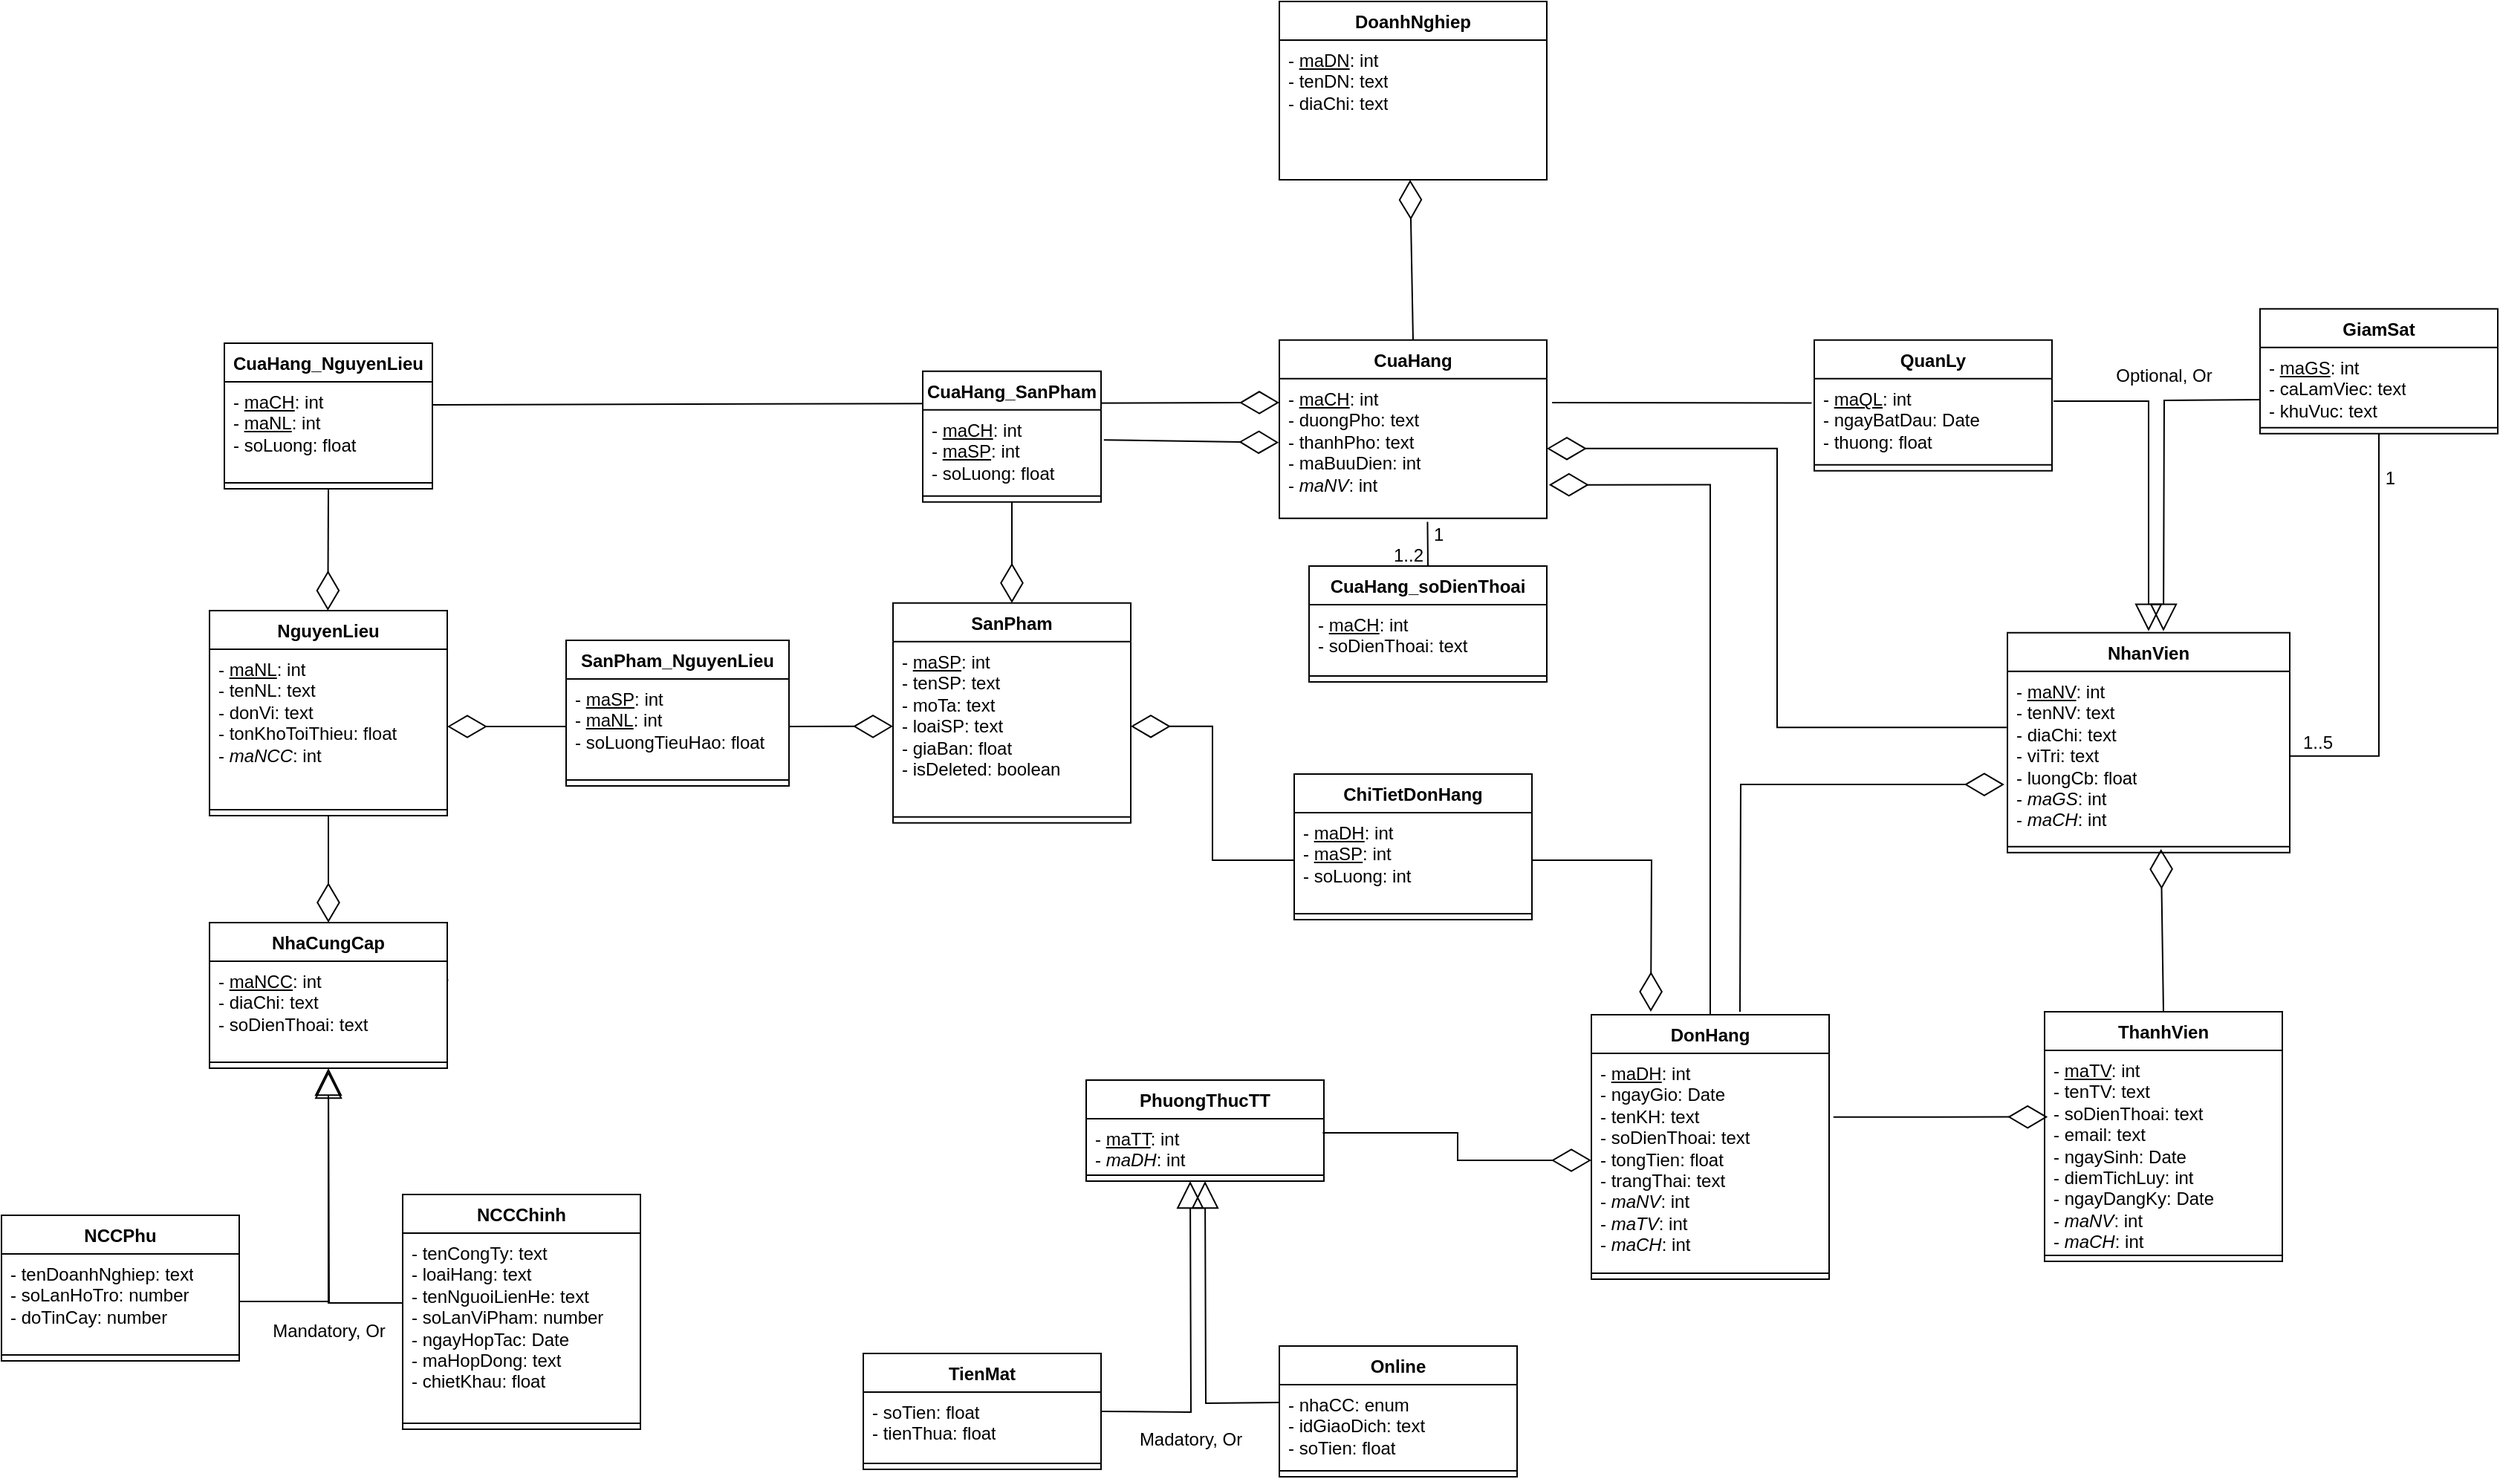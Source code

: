 <mxfile version="26.0.6">
  <diagram name="Page-1" id="6xRrUCBPtQCPAdvizPN7">
    <mxGraphModel dx="1784" dy="2481" grid="1" gridSize="10" guides="1" tooltips="1" connect="1" arrows="1" fold="1" page="1" pageScale="1" pageWidth="2336" pageHeight="1654" background="none" math="0" shadow="0">
      <root>
        <mxCell id="0" />
        <mxCell id="1" parent="0" />
        <mxCell id="emTc7THupfJZA45jP89o-106" value="CuaHang" style="swimlane;fontStyle=1;align=center;verticalAlign=top;childLayout=stackLayout;horizontal=1;startSize=26;horizontalStack=0;resizeParent=1;resizeParentMax=0;resizeLast=0;collapsible=1;marginBottom=0;whiteSpace=wrap;html=1;" parent="1" vertex="1">
          <mxGeometry x="1040" y="-1402.12" width="180" height="120" as="geometry" />
        </mxCell>
        <mxCell id="emTc7THupfJZA45jP89o-107" value="- &lt;u&gt;maCH&lt;/u&gt;: int&amp;nbsp;&lt;div&gt;- duongPho: text&lt;/div&gt;&lt;div&gt;- thanhPho: text&lt;/div&gt;&lt;div&gt;- maBuuDien: int&lt;/div&gt;&lt;div&gt;- &lt;i&gt;maNV&lt;/i&gt;: int&lt;/div&gt;" style="text;strokeColor=none;fillColor=none;align=left;verticalAlign=top;spacingLeft=4;spacingRight=4;overflow=hidden;rotatable=0;points=[[0,0.5],[1,0.5]];portConstraint=eastwest;whiteSpace=wrap;html=1;" parent="emTc7THupfJZA45jP89o-106" vertex="1">
          <mxGeometry y="26" width="180" height="94" as="geometry" />
        </mxCell>
        <mxCell id="emTc7THupfJZA45jP89o-109" value="NhanVien" style="swimlane;fontStyle=1;align=center;verticalAlign=top;childLayout=stackLayout;horizontal=1;startSize=26;horizontalStack=0;resizeParent=1;resizeParentMax=0;resizeLast=0;collapsible=1;marginBottom=0;whiteSpace=wrap;html=1;" parent="1" vertex="1">
          <mxGeometry x="1530" y="-1205.12" width="190" height="148" as="geometry" />
        </mxCell>
        <mxCell id="emTc7THupfJZA45jP89o-110" value="- &lt;u&gt;maNV&lt;/u&gt;: int&lt;div&gt;- tenNV: text&lt;/div&gt;&lt;div&gt;- diaChi: text&lt;/div&gt;&lt;div&gt;- viTri: text&lt;/div&gt;&lt;div&gt;- luongCb: float&lt;/div&gt;&lt;div&gt;- &lt;i&gt;maGS&lt;/i&gt;: int&lt;/div&gt;&lt;div&gt;- &lt;i&gt;maCH&lt;/i&gt;: int&lt;/div&gt;" style="text;strokeColor=none;fillColor=none;align=left;verticalAlign=top;spacingLeft=4;spacingRight=4;overflow=hidden;rotatable=0;points=[[0,0.5],[1,0.5]];portConstraint=eastwest;whiteSpace=wrap;html=1;" parent="emTc7THupfJZA45jP89o-109" vertex="1">
          <mxGeometry y="26" width="190" height="114" as="geometry" />
        </mxCell>
        <mxCell id="emTc7THupfJZA45jP89o-111" value="" style="line;strokeWidth=1;fillColor=none;align=left;verticalAlign=middle;spacingTop=-1;spacingLeft=3;spacingRight=3;rotatable=0;labelPosition=right;points=[];portConstraint=eastwest;strokeColor=inherit;" parent="emTc7THupfJZA45jP89o-109" vertex="1">
          <mxGeometry y="140" width="190" height="8" as="geometry" />
        </mxCell>
        <mxCell id="emTc7THupfJZA45jP89o-112" value="GiamSat" style="swimlane;fontStyle=1;align=center;verticalAlign=top;childLayout=stackLayout;horizontal=1;startSize=26;horizontalStack=0;resizeParent=1;resizeParentMax=0;resizeLast=0;collapsible=1;marginBottom=0;whiteSpace=wrap;html=1;" parent="1" vertex="1">
          <mxGeometry x="1700" y="-1423.12" width="160" height="84" as="geometry" />
        </mxCell>
        <mxCell id="emTc7THupfJZA45jP89o-113" value="&lt;div&gt;- &lt;u&gt;maGS&lt;/u&gt;: int&lt;/div&gt;- caLamViec: text&lt;div&gt;- khuVuc: text&lt;/div&gt;&lt;div&gt;&lt;br&gt;&lt;/div&gt;" style="text;strokeColor=none;fillColor=none;align=left;verticalAlign=top;spacingLeft=4;spacingRight=4;overflow=hidden;rotatable=0;points=[[0,0.5],[1,0.5]];portConstraint=eastwest;whiteSpace=wrap;html=1;" parent="emTc7THupfJZA45jP89o-112" vertex="1">
          <mxGeometry y="26" width="160" height="50" as="geometry" />
        </mxCell>
        <mxCell id="emTc7THupfJZA45jP89o-114" value="" style="line;strokeWidth=1;fillColor=none;align=left;verticalAlign=middle;spacingTop=-1;spacingLeft=3;spacingRight=3;rotatable=0;labelPosition=right;points=[];portConstraint=eastwest;strokeColor=inherit;" parent="emTc7THupfJZA45jP89o-112" vertex="1">
          <mxGeometry y="76" width="160" height="8" as="geometry" />
        </mxCell>
        <mxCell id="emTc7THupfJZA45jP89o-115" value="QuanLy" style="swimlane;fontStyle=1;align=center;verticalAlign=top;childLayout=stackLayout;horizontal=1;startSize=26;horizontalStack=0;resizeParent=1;resizeParentMax=0;resizeLast=0;collapsible=1;marginBottom=0;whiteSpace=wrap;html=1;" parent="1" vertex="1">
          <mxGeometry x="1400" y="-1402.12" width="160" height="88" as="geometry" />
        </mxCell>
        <mxCell id="emTc7THupfJZA45jP89o-116" value="&lt;div&gt;- &lt;u&gt;maQL&lt;/u&gt;: int&lt;/div&gt;- ngayBatDau: Date&lt;div&gt;- thuong: float&lt;/div&gt;" style="text;strokeColor=none;fillColor=none;align=left;verticalAlign=top;spacingLeft=4;spacingRight=4;overflow=hidden;rotatable=0;points=[[0,0.5],[1,0.5]];portConstraint=eastwest;whiteSpace=wrap;html=1;" parent="emTc7THupfJZA45jP89o-115" vertex="1">
          <mxGeometry y="26" width="160" height="54" as="geometry" />
        </mxCell>
        <mxCell id="emTc7THupfJZA45jP89o-117" value="" style="line;strokeWidth=1;fillColor=none;align=left;verticalAlign=middle;spacingTop=-1;spacingLeft=3;spacingRight=3;rotatable=0;labelPosition=right;points=[];portConstraint=eastwest;strokeColor=inherit;" parent="emTc7THupfJZA45jP89o-115" vertex="1">
          <mxGeometry y="80" width="160" height="8" as="geometry" />
        </mxCell>
        <mxCell id="emTc7THupfJZA45jP89o-118" value="NguyenLieu" style="swimlane;fontStyle=1;align=center;verticalAlign=top;childLayout=stackLayout;horizontal=1;startSize=26;horizontalStack=0;resizeParent=1;resizeParentMax=0;resizeLast=0;collapsible=1;marginBottom=0;whiteSpace=wrap;html=1;" parent="1" vertex="1">
          <mxGeometry x="320" y="-1220" width="160" height="138" as="geometry" />
        </mxCell>
        <mxCell id="emTc7THupfJZA45jP89o-119" value="- &lt;u&gt;maNL&lt;/u&gt;: int&lt;div&gt;- tenNL: text&lt;/div&gt;&lt;div&gt;- donVi: text&lt;/div&gt;&lt;div&gt;- tonKhoToiThieu: float&lt;/div&gt;&lt;div&gt;- &lt;i&gt;maNCC&lt;/i&gt;: int&lt;/div&gt;" style="text;strokeColor=none;fillColor=none;align=left;verticalAlign=top;spacingLeft=4;spacingRight=4;overflow=hidden;rotatable=0;points=[[0,0.5],[1,0.5]];portConstraint=eastwest;whiteSpace=wrap;html=1;" parent="emTc7THupfJZA45jP89o-118" vertex="1">
          <mxGeometry y="26" width="160" height="104" as="geometry" />
        </mxCell>
        <mxCell id="emTc7THupfJZA45jP89o-120" value="" style="line;strokeWidth=1;fillColor=none;align=left;verticalAlign=middle;spacingTop=-1;spacingLeft=3;spacingRight=3;rotatable=0;labelPosition=right;points=[];portConstraint=eastwest;strokeColor=inherit;" parent="emTc7THupfJZA45jP89o-118" vertex="1">
          <mxGeometry y="130" width="160" height="8" as="geometry" />
        </mxCell>
        <mxCell id="emTc7THupfJZA45jP89o-121" value="SanPham" style="swimlane;fontStyle=1;align=center;verticalAlign=top;childLayout=stackLayout;horizontal=1;startSize=26;horizontalStack=0;resizeParent=1;resizeParentMax=0;resizeLast=0;collapsible=1;marginBottom=0;whiteSpace=wrap;html=1;" parent="1" vertex="1">
          <mxGeometry x="780" y="-1225.12" width="160" height="148" as="geometry" />
        </mxCell>
        <mxCell id="emTc7THupfJZA45jP89o-122" value="- &lt;u&gt;maSP&lt;/u&gt;: int&lt;div&gt;- tenSP: text&lt;/div&gt;&lt;div&gt;- moTa: text&lt;/div&gt;&lt;div&gt;- loaiSP: text&lt;/div&gt;&lt;div&gt;- giaBan: float&lt;/div&gt;&lt;div&gt;- isDeleted: boolean&lt;/div&gt;" style="text;strokeColor=none;fillColor=none;align=left;verticalAlign=top;spacingLeft=4;spacingRight=4;overflow=hidden;rotatable=0;points=[[0,0.5],[1,0.5]];portConstraint=eastwest;whiteSpace=wrap;html=1;" parent="emTc7THupfJZA45jP89o-121" vertex="1">
          <mxGeometry y="26" width="160" height="114" as="geometry" />
        </mxCell>
        <mxCell id="emTc7THupfJZA45jP89o-123" value="" style="line;strokeWidth=1;fillColor=none;align=left;verticalAlign=middle;spacingTop=-1;spacingLeft=3;spacingRight=3;rotatable=0;labelPosition=right;points=[];portConstraint=eastwest;strokeColor=inherit;" parent="emTc7THupfJZA45jP89o-121" vertex="1">
          <mxGeometry y="140" width="160" height="8" as="geometry" />
        </mxCell>
        <mxCell id="emTc7THupfJZA45jP89o-124" value="NCCChinh" style="swimlane;fontStyle=1;align=center;verticalAlign=top;childLayout=stackLayout;horizontal=1;startSize=26;horizontalStack=0;resizeParent=1;resizeParentMax=0;resizeLast=0;collapsible=1;marginBottom=0;whiteSpace=wrap;html=1;" parent="1" vertex="1">
          <mxGeometry x="450" y="-827" width="160" height="158" as="geometry" />
        </mxCell>
        <mxCell id="emTc7THupfJZA45jP89o-125" value="- tenCongTy: text&lt;div&gt;- loaiHang: text&lt;div&gt;- tenNguoiLienHe: text&lt;/div&gt;&lt;/div&gt;&lt;div&gt;- soLanViPham: number&lt;/div&gt;&lt;div&gt;- ngayHopTac: Date&lt;/div&gt;&lt;div&gt;- maHopDong: text&lt;/div&gt;&lt;div&gt;- chietKhau: float&lt;/div&gt;" style="text;strokeColor=none;fillColor=none;align=left;verticalAlign=top;spacingLeft=4;spacingRight=4;overflow=hidden;rotatable=0;points=[[0,0.5],[1,0.5]];portConstraint=eastwest;whiteSpace=wrap;html=1;" parent="emTc7THupfJZA45jP89o-124" vertex="1">
          <mxGeometry y="26" width="160" height="124" as="geometry" />
        </mxCell>
        <mxCell id="emTc7THupfJZA45jP89o-126" value="" style="line;strokeWidth=1;fillColor=none;align=left;verticalAlign=middle;spacingTop=-1;spacingLeft=3;spacingRight=3;rotatable=0;labelPosition=right;points=[];portConstraint=eastwest;strokeColor=inherit;" parent="emTc7THupfJZA45jP89o-124" vertex="1">
          <mxGeometry y="150" width="160" height="8" as="geometry" />
        </mxCell>
        <mxCell id="emTc7THupfJZA45jP89o-127" value="NhaCungCap" style="swimlane;fontStyle=1;align=center;verticalAlign=top;childLayout=stackLayout;horizontal=1;startSize=26;horizontalStack=0;resizeParent=1;resizeParentMax=0;resizeLast=0;collapsible=1;marginBottom=0;whiteSpace=wrap;html=1;" parent="1" vertex="1">
          <mxGeometry x="320" y="-1010" width="160" height="98" as="geometry" />
        </mxCell>
        <mxCell id="emTc7THupfJZA45jP89o-128" value="- &lt;u&gt;maNCC&lt;/u&gt;: int&lt;div&gt;- diaChi: text&lt;/div&gt;&lt;div&gt;- soDienThoai: text&lt;/div&gt;" style="text;strokeColor=none;fillColor=none;align=left;verticalAlign=top;spacingLeft=4;spacingRight=4;overflow=hidden;rotatable=0;points=[[0,0.5],[1,0.5]];portConstraint=eastwest;whiteSpace=wrap;html=1;" parent="emTc7THupfJZA45jP89o-127" vertex="1">
          <mxGeometry y="26" width="160" height="64" as="geometry" />
        </mxCell>
        <mxCell id="emTc7THupfJZA45jP89o-129" value="" style="line;strokeWidth=1;fillColor=none;align=left;verticalAlign=middle;spacingTop=-1;spacingLeft=3;spacingRight=3;rotatable=0;labelPosition=right;points=[];portConstraint=eastwest;strokeColor=inherit;" parent="emTc7THupfJZA45jP89o-127" vertex="1">
          <mxGeometry y="90" width="160" height="8" as="geometry" />
        </mxCell>
        <mxCell id="emTc7THupfJZA45jP89o-130" value="NCCPhu" style="swimlane;fontStyle=1;align=center;verticalAlign=top;childLayout=stackLayout;horizontal=1;startSize=26;horizontalStack=0;resizeParent=1;resizeParentMax=0;resizeLast=0;collapsible=1;marginBottom=0;whiteSpace=wrap;html=1;" parent="1" vertex="1">
          <mxGeometry x="180" y="-813" width="160" height="98" as="geometry" />
        </mxCell>
        <mxCell id="emTc7THupfJZA45jP89o-131" value="- tenDoanhNghiep: text&lt;div&gt;- soLanHoTro: number&lt;/div&gt;&lt;div&gt;-&lt;span style=&quot;background-color: transparent; color: light-dark(rgb(0, 0, 0), rgb(255, 255, 255));&quot;&gt;&amp;nbsp;doTinCay: number&lt;/span&gt;&lt;/div&gt;" style="text;strokeColor=none;fillColor=none;align=left;verticalAlign=top;spacingLeft=4;spacingRight=4;overflow=hidden;rotatable=0;points=[[0,0.5],[1,0.5]];portConstraint=eastwest;whiteSpace=wrap;html=1;" parent="emTc7THupfJZA45jP89o-130" vertex="1">
          <mxGeometry y="26" width="160" height="64" as="geometry" />
        </mxCell>
        <mxCell id="emTc7THupfJZA45jP89o-132" value="" style="line;strokeWidth=1;fillColor=none;align=left;verticalAlign=middle;spacingTop=-1;spacingLeft=3;spacingRight=3;rotatable=0;labelPosition=right;points=[];portConstraint=eastwest;strokeColor=inherit;" parent="emTc7THupfJZA45jP89o-130" vertex="1">
          <mxGeometry y="90" width="160" height="8" as="geometry" />
        </mxCell>
        <mxCell id="emTc7THupfJZA45jP89o-133" value="ThanhVien" style="swimlane;fontStyle=1;align=center;verticalAlign=top;childLayout=stackLayout;horizontal=1;startSize=26;horizontalStack=0;resizeParent=1;resizeParentMax=0;resizeLast=0;collapsible=1;marginBottom=0;whiteSpace=wrap;html=1;" parent="1" vertex="1">
          <mxGeometry x="1555" y="-950" width="160" height="168" as="geometry" />
        </mxCell>
        <mxCell id="emTc7THupfJZA45jP89o-134" value="- &lt;u&gt;maTV&lt;/u&gt;: int&lt;div&gt;- tenTV: text&lt;/div&gt;&lt;div&gt;- soDienThoai: text&lt;/div&gt;&lt;div&gt;- email: text&lt;/div&gt;&lt;div&gt;- ngaySinh: Date&lt;/div&gt;&lt;div&gt;- diemTichLuy: int&lt;/div&gt;&lt;div&gt;- ngayDangKy: Date&lt;/div&gt;&lt;div&gt;- &lt;i&gt;maNV&lt;/i&gt;: int&lt;/div&gt;&lt;div&gt;- &lt;i&gt;maCH&lt;/i&gt;: int&lt;/div&gt;" style="text;strokeColor=none;fillColor=none;align=left;verticalAlign=top;spacingLeft=4;spacingRight=4;overflow=hidden;rotatable=0;points=[[0,0.5],[1,0.5]];portConstraint=eastwest;whiteSpace=wrap;html=1;" parent="emTc7THupfJZA45jP89o-133" vertex="1">
          <mxGeometry y="26" width="160" height="134" as="geometry" />
        </mxCell>
        <mxCell id="emTc7THupfJZA45jP89o-135" value="" style="line;strokeWidth=1;fillColor=none;align=left;verticalAlign=middle;spacingTop=-1;spacingLeft=3;spacingRight=3;rotatable=0;labelPosition=right;points=[];portConstraint=eastwest;strokeColor=inherit;" parent="emTc7THupfJZA45jP89o-133" vertex="1">
          <mxGeometry y="160" width="160" height="8" as="geometry" />
        </mxCell>
        <mxCell id="emTc7THupfJZA45jP89o-136" value="DonHang" style="swimlane;fontStyle=1;align=center;verticalAlign=top;childLayout=stackLayout;horizontal=1;startSize=26;horizontalStack=0;resizeParent=1;resizeParentMax=0;resizeLast=0;collapsible=1;marginBottom=0;whiteSpace=wrap;html=1;" parent="1" vertex="1">
          <mxGeometry x="1250" y="-948" width="160" height="178" as="geometry" />
        </mxCell>
        <mxCell id="emTc7THupfJZA45jP89o-137" value="- &lt;u&gt;maDH&lt;/u&gt;: int&lt;div&gt;- ngayGio: Date&lt;/div&gt;&lt;div&gt;- tenKH: text&lt;/div&gt;&lt;div&gt;- soDienThoai: text&lt;/div&gt;&lt;div&gt;- tongTien: float&lt;/div&gt;&lt;div&gt;- trangThai: text&lt;/div&gt;&lt;div&gt;- &lt;i&gt;maNV&lt;/i&gt;: int&lt;/div&gt;&lt;div&gt;-&amp;nbsp;&lt;i style=&quot;background-color: transparent; color: light-dark(rgb(0, 0, 0), rgb(255, 255, 255));&quot;&gt;maTV&lt;/i&gt;&lt;span style=&quot;background-color: transparent; color: light-dark(rgb(0, 0, 0), rgb(255, 255, 255));&quot;&gt;: int&lt;/span&gt;&lt;/div&gt;&lt;div&gt;&lt;span style=&quot;background-color: transparent; color: light-dark(rgb(0, 0, 0), rgb(255, 255, 255));&quot;&gt;- &lt;i&gt;maCH&lt;/i&gt;: int&lt;/span&gt;&lt;/div&gt;" style="text;strokeColor=none;fillColor=none;align=left;verticalAlign=top;spacingLeft=4;spacingRight=4;overflow=hidden;rotatable=0;points=[[0,0.5],[1,0.5]];portConstraint=eastwest;whiteSpace=wrap;html=1;" parent="emTc7THupfJZA45jP89o-136" vertex="1">
          <mxGeometry y="26" width="160" height="144" as="geometry" />
        </mxCell>
        <mxCell id="emTc7THupfJZA45jP89o-138" value="" style="line;strokeWidth=1;fillColor=none;align=left;verticalAlign=middle;spacingTop=-1;spacingLeft=3;spacingRight=3;rotatable=0;labelPosition=right;points=[];portConstraint=eastwest;strokeColor=inherit;" parent="emTc7THupfJZA45jP89o-136" vertex="1">
          <mxGeometry y="170" width="160" height="8" as="geometry" />
        </mxCell>
        <mxCell id="emTc7THupfJZA45jP89o-139" value="ChiTietDonHang" style="swimlane;fontStyle=1;align=center;verticalAlign=top;childLayout=stackLayout;horizontal=1;startSize=26;horizontalStack=0;resizeParent=1;resizeParentMax=0;resizeLast=0;collapsible=1;marginBottom=0;whiteSpace=wrap;html=1;" parent="1" vertex="1">
          <mxGeometry x="1050" y="-1110" width="160" height="98" as="geometry" />
        </mxCell>
        <mxCell id="emTc7THupfJZA45jP89o-140" value="- &lt;u&gt;maDH&lt;/u&gt;: int&lt;div&gt;- &lt;u&gt;maSP&lt;/u&gt;: int&lt;/div&gt;&lt;div&gt;- soLuong: int&lt;/div&gt;" style="text;strokeColor=none;fillColor=none;align=left;verticalAlign=top;spacingLeft=4;spacingRight=4;overflow=hidden;rotatable=0;points=[[0,0.5],[1,0.5]];portConstraint=eastwest;whiteSpace=wrap;html=1;" parent="emTc7THupfJZA45jP89o-139" vertex="1">
          <mxGeometry y="26" width="160" height="64" as="geometry" />
        </mxCell>
        <mxCell id="emTc7THupfJZA45jP89o-141" value="" style="line;strokeWidth=1;fillColor=none;align=left;verticalAlign=middle;spacingTop=-1;spacingLeft=3;spacingRight=3;rotatable=0;labelPosition=right;points=[];portConstraint=eastwest;strokeColor=inherit;" parent="emTc7THupfJZA45jP89o-139" vertex="1">
          <mxGeometry y="90" width="160" height="8" as="geometry" />
        </mxCell>
        <mxCell id="emTc7THupfJZA45jP89o-143" value="" style="endArrow=none;html=1;rounded=0;exitX=1.02;exitY=0.171;exitDx=0;exitDy=0;exitPerimeter=0;entryX=-0.011;entryY=0.304;entryDx=0;entryDy=0;entryPerimeter=0;" parent="1" source="emTc7THupfJZA45jP89o-107" target="emTc7THupfJZA45jP89o-116" edge="1">
          <mxGeometry relative="1" as="geometry">
            <mxPoint x="1260" y="-1170" as="sourcePoint" />
            <mxPoint x="1420" y="-1170" as="targetPoint" />
          </mxGeometry>
        </mxCell>
        <mxCell id="emTc7THupfJZA45jP89o-146" value="" style="endArrow=block;endSize=16;endFill=0;html=1;rounded=0;entryX=0.5;entryY=0;entryDx=0;entryDy=0;edgeStyle=orthogonalEdgeStyle;" parent="1" edge="1">
          <mxGeometry x="0.122" y="35" width="160" relative="1" as="geometry">
            <mxPoint x="1561" y="-1361" as="sourcePoint" />
            <mxPoint x="1625" y="-1206.12" as="targetPoint" />
            <Array as="points">
              <mxPoint x="1625" y="-1361" />
            </Array>
            <mxPoint as="offset" />
          </mxGeometry>
        </mxCell>
        <mxCell id="emTc7THupfJZA45jP89o-148" value="Optional, Or" style="text;html=1;align=center;verticalAlign=middle;resizable=0;points=[];autosize=1;strokeColor=none;fillColor=none;" parent="1" vertex="1">
          <mxGeometry x="1590" y="-1393.12" width="90" height="30" as="geometry" />
        </mxCell>
        <mxCell id="emTc7THupfJZA45jP89o-149" value="" style="endArrow=none;html=1;rounded=0;exitX=0.5;exitY=1;exitDx=0;exitDy=0;entryX=1;entryY=0.5;entryDx=0;entryDy=0;edgeStyle=orthogonalEdgeStyle;" parent="1" source="emTc7THupfJZA45jP89o-112" target="emTc7THupfJZA45jP89o-110" edge="1">
          <mxGeometry relative="1" as="geometry">
            <mxPoint x="1761.92" y="-1122.88" as="sourcePoint" />
            <mxPoint x="1417" y="-1159" as="targetPoint" />
          </mxGeometry>
        </mxCell>
        <mxCell id="emTc7THupfJZA45jP89o-151" value="1..5" style="resizable=0;html=1;whiteSpace=wrap;align=right;verticalAlign=bottom;" parent="emTc7THupfJZA45jP89o-149" connectable="0" vertex="1">
          <mxGeometry x="1" relative="1" as="geometry">
            <mxPoint x="30" as="offset" />
          </mxGeometry>
        </mxCell>
        <mxCell id="MhT0y9kHoUGfGFRxfrse-48" value="1" style="resizable=0;html=1;whiteSpace=wrap;align=right;verticalAlign=bottom;" parent="emTc7THupfJZA45jP89o-149" connectable="0" vertex="1">
          <mxGeometry x="1" relative="1" as="geometry">
            <mxPoint x="72" y="-178" as="offset" />
          </mxGeometry>
        </mxCell>
        <mxCell id="emTc7THupfJZA45jP89o-167" value="Mandatory, Or" style="text;html=1;align=center;verticalAlign=middle;resizable=0;points=[];autosize=1;strokeColor=none;fillColor=none;" parent="1" vertex="1">
          <mxGeometry x="350" y="-750" width="100" height="30" as="geometry" />
        </mxCell>
        <mxCell id="emTc7THupfJZA45jP89o-184" value="" style="endArrow=none;html=1;rounded=0;exitX=1.02;exitY=0.171;exitDx=0;exitDy=0;exitPerimeter=0;entryX=0.012;entryY=0.11;entryDx=0;entryDy=0;entryPerimeter=0;" parent="1" edge="1">
          <mxGeometry relative="1" as="geometry">
            <mxPoint x="480" y="-970" as="sourcePoint" />
            <mxPoint x="480.24" y="-971.9" as="targetPoint" />
          </mxGeometry>
        </mxCell>
        <mxCell id="emTc7THupfJZA45jP89o-204" value="CuaHang_soDienThoai" style="swimlane;fontStyle=1;align=center;verticalAlign=top;childLayout=stackLayout;horizontal=1;startSize=26;horizontalStack=0;resizeParent=1;resizeParentMax=0;resizeLast=0;collapsible=1;marginBottom=0;whiteSpace=wrap;html=1;" parent="1" vertex="1">
          <mxGeometry x="1060" y="-1250" width="160" height="78" as="geometry" />
        </mxCell>
        <mxCell id="emTc7THupfJZA45jP89o-205" value="- &lt;u&gt;maCH&lt;/u&gt;: int&lt;div&gt;- soDienThoai: text&lt;/div&gt;" style="text;strokeColor=none;fillColor=none;align=left;verticalAlign=top;spacingLeft=4;spacingRight=4;overflow=hidden;rotatable=0;points=[[0,0.5],[1,0.5]];portConstraint=eastwest;whiteSpace=wrap;html=1;" parent="emTc7THupfJZA45jP89o-204" vertex="1">
          <mxGeometry y="26" width="160" height="44" as="geometry" />
        </mxCell>
        <mxCell id="emTc7THupfJZA45jP89o-206" value="" style="line;strokeWidth=1;fillColor=none;align=left;verticalAlign=middle;spacingTop=-1;spacingLeft=3;spacingRight=3;rotatable=0;labelPosition=right;points=[];portConstraint=eastwest;strokeColor=inherit;" parent="emTc7THupfJZA45jP89o-204" vertex="1">
          <mxGeometry y="70" width="160" height="8" as="geometry" />
        </mxCell>
        <mxCell id="MhT0y9kHoUGfGFRxfrse-7" value="" style="endArrow=none;html=1;rounded=0;entryX=0.5;entryY=0;entryDx=0;entryDy=0;exitX=0.554;exitY=1.025;exitDx=0;exitDy=0;exitPerimeter=0;" parent="1" source="emTc7THupfJZA45jP89o-107" target="emTc7THupfJZA45jP89o-204" edge="1">
          <mxGeometry relative="1" as="geometry">
            <mxPoint x="1010" y="-1110" as="sourcePoint" />
            <mxPoint x="1170" y="-1110" as="targetPoint" />
          </mxGeometry>
        </mxCell>
        <mxCell id="MhT0y9kHoUGfGFRxfrse-8" value="1" style="resizable=0;html=1;whiteSpace=wrap;align=left;verticalAlign=bottom;" parent="MhT0y9kHoUGfGFRxfrse-7" connectable="0" vertex="1">
          <mxGeometry x="-1" relative="1" as="geometry">
            <mxPoint x="2" y="17" as="offset" />
          </mxGeometry>
        </mxCell>
        <mxCell id="MhT0y9kHoUGfGFRxfrse-9" value="1..2" style="resizable=0;html=1;whiteSpace=wrap;align=right;verticalAlign=bottom;" parent="MhT0y9kHoUGfGFRxfrse-7" connectable="0" vertex="1">
          <mxGeometry x="1" relative="1" as="geometry">
            <mxPoint x="-2" y="1" as="offset" />
          </mxGeometry>
        </mxCell>
        <mxCell id="MhT0y9kHoUGfGFRxfrse-11" value="" style="endArrow=diamondThin;endFill=0;endSize=24;html=1;rounded=0;exitX=0.5;exitY=1;exitDx=0;exitDy=0;entryX=0.5;entryY=0;entryDx=0;entryDy=0;" parent="1" source="emTc7THupfJZA45jP89o-156" target="emTc7THupfJZA45jP89o-121" edge="1">
          <mxGeometry width="160" relative="1" as="geometry">
            <mxPoint x="555" y="-1320" as="sourcePoint" />
            <mxPoint x="715" y="-1320" as="targetPoint" />
          </mxGeometry>
        </mxCell>
        <mxCell id="MhT0y9kHoUGfGFRxfrse-13" value="" style="endArrow=diamondThin;endFill=0;endSize=24;html=1;rounded=0;exitX=1.016;exitY=0.375;exitDx=0;exitDy=0;entryX=-0.002;entryY=0.457;entryDx=0;entryDy=0;entryPerimeter=0;exitPerimeter=0;" parent="1" source="emTc7THupfJZA45jP89o-157" target="emTc7THupfJZA45jP89o-107" edge="1">
          <mxGeometry width="160" relative="1" as="geometry">
            <mxPoint x="810" y="-1321" as="sourcePoint" />
            <mxPoint x="725" y="-1319" as="targetPoint" />
          </mxGeometry>
        </mxCell>
        <mxCell id="MhT0y9kHoUGfGFRxfrse-16" value="" style="endArrow=block;endSize=16;endFill=0;html=1;rounded=0;entryX=0.5;entryY=0;entryDx=0;entryDy=0;edgeStyle=orthogonalEdgeStyle;exitX=0;exitY=0.5;exitDx=0;exitDy=0;" parent="1" edge="1">
          <mxGeometry x="0.122" y="35" width="160" relative="1" as="geometry">
            <mxPoint x="1700.0" y="-1362" as="sourcePoint" />
            <mxPoint x="1635" y="-1206.12" as="targetPoint" />
            <mxPoint as="offset" />
          </mxGeometry>
        </mxCell>
        <mxCell id="MhT0y9kHoUGfGFRxfrse-20" value="" style="endArrow=diamondThin;endFill=0;endSize=24;html=1;rounded=0;entryX=0.544;entryY=0.705;entryDx=0;entryDy=0;entryPerimeter=0;exitX=0.5;exitY=0;exitDx=0;exitDy=0;" parent="1" source="emTc7THupfJZA45jP89o-133" target="emTc7THupfJZA45jP89o-111" edge="1">
          <mxGeometry width="160" relative="1" as="geometry">
            <mxPoint x="1340" y="-970" as="sourcePoint" />
            <mxPoint x="1500" y="-970" as="targetPoint" />
          </mxGeometry>
        </mxCell>
        <mxCell id="MhT0y9kHoUGfGFRxfrse-21" value="" style="endArrow=diamondThin;endFill=0;endSize=24;html=1;rounded=0;exitX=1.018;exitY=0.298;exitDx=0;exitDy=0;exitPerimeter=0;entryX=0.013;entryY=0.334;entryDx=0;entryDy=0;entryPerimeter=0;edgeStyle=orthogonalEdgeStyle;" parent="1" source="emTc7THupfJZA45jP89o-137" target="emTc7THupfJZA45jP89o-134" edge="1">
          <mxGeometry width="160" relative="1" as="geometry">
            <mxPoint x="1645" y="-940" as="sourcePoint" />
            <mxPoint x="1550" y="-881" as="targetPoint" />
          </mxGeometry>
        </mxCell>
        <mxCell id="MhT0y9kHoUGfGFRxfrse-23" value="" style="endArrow=diamondThin;endFill=0;endSize=24;html=1;rounded=0;entryX=1;entryY=0.5;entryDx=0;entryDy=0;exitX=0;exitY=0.5;exitDx=0;exitDy=0;edgeStyle=orthogonalEdgeStyle;" parent="1" source="emTc7THupfJZA45jP89o-140" target="emTc7THupfJZA45jP89o-122" edge="1">
          <mxGeometry width="160" relative="1" as="geometry">
            <mxPoint x="1300" y="-960" as="sourcePoint" />
            <mxPoint x="1460" y="-960" as="targetPoint" />
          </mxGeometry>
        </mxCell>
        <mxCell id="MhT0y9kHoUGfGFRxfrse-25" value="SanPham_NguyenLieu&lt;div&gt;&lt;br&gt;&lt;/div&gt;" style="swimlane;fontStyle=1;align=center;verticalAlign=top;childLayout=stackLayout;horizontal=1;startSize=26;horizontalStack=0;resizeParent=1;resizeParentMax=0;resizeLast=0;collapsible=1;marginBottom=0;whiteSpace=wrap;html=1;" parent="1" vertex="1">
          <mxGeometry x="560" y="-1200" width="150" height="98" as="geometry" />
        </mxCell>
        <mxCell id="MhT0y9kHoUGfGFRxfrse-26" value="- &lt;u&gt;maSP&lt;/u&gt;: int&lt;div&gt;- &lt;u&gt;maNL&lt;/u&gt;: int&lt;/div&gt;&lt;div&gt;- soLuongTieuHao: float&lt;/div&gt;&lt;div&gt;&lt;br&gt;&lt;/div&gt;" style="text;strokeColor=none;fillColor=none;align=left;verticalAlign=top;spacingLeft=4;spacingRight=4;overflow=hidden;rotatable=0;points=[[0,0.5],[1,0.5]];portConstraint=eastwest;whiteSpace=wrap;html=1;" parent="MhT0y9kHoUGfGFRxfrse-25" vertex="1">
          <mxGeometry y="26" width="150" height="64" as="geometry" />
        </mxCell>
        <mxCell id="MhT0y9kHoUGfGFRxfrse-27" value="" style="line;strokeWidth=1;fillColor=none;align=left;verticalAlign=middle;spacingTop=-1;spacingLeft=3;spacingRight=3;rotatable=0;labelPosition=right;points=[];portConstraint=eastwest;strokeColor=inherit;" parent="MhT0y9kHoUGfGFRxfrse-25" vertex="1">
          <mxGeometry y="90" width="150" height="8" as="geometry" />
        </mxCell>
        <mxCell id="MhT0y9kHoUGfGFRxfrse-29" value="" style="endArrow=diamondThin;endFill=0;endSize=24;html=1;rounded=0;entryX=0;entryY=0.5;entryDx=0;entryDy=0;exitX=1;exitY=0.5;exitDx=0;exitDy=0;" parent="1" source="MhT0y9kHoUGfGFRxfrse-26" target="emTc7THupfJZA45jP89o-122" edge="1">
          <mxGeometry width="160" relative="1" as="geometry">
            <mxPoint x="680" y="-1200" as="sourcePoint" />
            <mxPoint x="840" y="-1200" as="targetPoint" />
          </mxGeometry>
        </mxCell>
        <mxCell id="MhT0y9kHoUGfGFRxfrse-30" value="" style="endArrow=diamondThin;endFill=0;endSize=24;html=1;rounded=0;entryX=1;entryY=0.5;entryDx=0;entryDy=0;exitX=0;exitY=0.5;exitDx=0;exitDy=0;" parent="1" source="MhT0y9kHoUGfGFRxfrse-26" target="emTc7THupfJZA45jP89o-119" edge="1">
          <mxGeometry width="160" relative="1" as="geometry">
            <mxPoint x="720" y="-1132" as="sourcePoint" />
            <mxPoint x="790" y="-1132" as="targetPoint" />
          </mxGeometry>
        </mxCell>
        <mxCell id="MhT0y9kHoUGfGFRxfrse-31" value="" style="endArrow=diamondThin;endFill=0;endSize=24;html=1;rounded=0;entryX=0.5;entryY=0;entryDx=0;entryDy=0;exitX=0.5;exitY=1;exitDx=0;exitDy=0;" parent="1" source="emTc7THupfJZA45jP89o-118" target="emTc7THupfJZA45jP89o-127" edge="1">
          <mxGeometry width="160" relative="1" as="geometry">
            <mxPoint x="570" y="-1132" as="sourcePoint" />
            <mxPoint x="490" y="-1132" as="targetPoint" />
          </mxGeometry>
        </mxCell>
        <mxCell id="MhT0y9kHoUGfGFRxfrse-35" value="" style="endArrow=block;endSize=16;endFill=0;html=1;rounded=0;edgeStyle=orthogonalEdgeStyle;exitX=0;exitY=0.5;exitDx=0;exitDy=0;entryX=0.5;entryY=1;entryDx=0;entryDy=0;" parent="1" source="emTc7THupfJZA45jP89o-125" target="emTc7THupfJZA45jP89o-127" edge="1">
          <mxGeometry x="0.122" y="35" width="160" relative="1" as="geometry">
            <mxPoint x="480.0" y="-903" as="sourcePoint" />
            <mxPoint x="380" y="-780" as="targetPoint" />
            <mxPoint as="offset" />
            <Array as="points">
              <mxPoint x="400" y="-754" />
            </Array>
          </mxGeometry>
        </mxCell>
        <mxCell id="MhT0y9kHoUGfGFRxfrse-36" value="" style="endArrow=block;endSize=16;endFill=0;html=1;rounded=0;edgeStyle=orthogonalEdgeStyle;exitX=1;exitY=0.5;exitDx=0;exitDy=0;" parent="1" source="emTc7THupfJZA45jP89o-131" edge="1">
          <mxGeometry x="0.122" y="35" width="160" relative="1" as="geometry">
            <mxPoint x="450" y="-774" as="sourcePoint" />
            <mxPoint x="400" y="-910" as="targetPoint" />
            <mxPoint as="offset" />
          </mxGeometry>
        </mxCell>
        <mxCell id="MhT0y9kHoUGfGFRxfrse-38" value="" style="endArrow=diamondThin;endFill=0;endSize=24;html=1;rounded=0;exitX=1;exitY=0.5;exitDx=0;exitDy=0;edgeStyle=orthogonalEdgeStyle;" parent="1" source="emTc7THupfJZA45jP89o-140" edge="1">
          <mxGeometry width="160" relative="1" as="geometry">
            <mxPoint x="1140" y="-890" as="sourcePoint" />
            <mxPoint x="1290" y="-950" as="targetPoint" />
          </mxGeometry>
        </mxCell>
        <mxCell id="LdxnCqDQkZrAlfchqpRL-2" value="DoanhNghiep" style="swimlane;fontStyle=1;align=center;verticalAlign=top;childLayout=stackLayout;horizontal=1;startSize=26;horizontalStack=0;resizeParent=1;resizeParentMax=0;resizeLast=0;collapsible=1;marginBottom=0;whiteSpace=wrap;html=1;" parent="1" vertex="1">
          <mxGeometry x="1040" y="-1630" width="180" height="120" as="geometry" />
        </mxCell>
        <mxCell id="LdxnCqDQkZrAlfchqpRL-3" value="- &lt;u&gt;maDN&lt;/u&gt;: int&amp;nbsp;&lt;div&gt;- tenDN: text&lt;/div&gt;&lt;div&gt;- diaChi: text&lt;/div&gt;" style="text;strokeColor=none;fillColor=none;align=left;verticalAlign=top;spacingLeft=4;spacingRight=4;overflow=hidden;rotatable=0;points=[[0,0.5],[1,0.5]];portConstraint=eastwest;whiteSpace=wrap;html=1;" parent="LdxnCqDQkZrAlfchqpRL-2" vertex="1">
          <mxGeometry y="26" width="180" height="94" as="geometry" />
        </mxCell>
        <mxCell id="LdxnCqDQkZrAlfchqpRL-4" value="" style="endArrow=diamondThin;endFill=0;endSize=24;html=1;rounded=0;exitX=0.5;exitY=0;exitDx=0;exitDy=0;" parent="1" source="emTc7THupfJZA45jP89o-106" edge="1">
          <mxGeometry width="160" relative="1" as="geometry">
            <mxPoint x="1060" y="-1490" as="sourcePoint" />
            <mxPoint x="1128" y="-1510" as="targetPoint" />
          </mxGeometry>
        </mxCell>
        <mxCell id="LdxnCqDQkZrAlfchqpRL-6" value="CuaHang_NguyenLieu" style="swimlane;fontStyle=1;align=center;verticalAlign=top;childLayout=stackLayout;horizontal=1;startSize=26;horizontalStack=0;resizeParent=1;resizeParentMax=0;resizeLast=0;collapsible=1;marginBottom=0;whiteSpace=wrap;html=1;" parent="1" vertex="1">
          <mxGeometry x="330" y="-1400" width="140" height="98" as="geometry" />
        </mxCell>
        <mxCell id="LdxnCqDQkZrAlfchqpRL-7" value="- &lt;u&gt;maCH&lt;/u&gt;: int&lt;div&gt;- &lt;u&gt;maNL&lt;/u&gt;: int&lt;/div&gt;&lt;div&gt;- soLuong: float&lt;/div&gt;" style="text;strokeColor=none;fillColor=none;align=left;verticalAlign=top;spacingLeft=4;spacingRight=4;overflow=hidden;rotatable=0;points=[[0,0.5],[1,0.5]];portConstraint=eastwest;whiteSpace=wrap;html=1;" parent="LdxnCqDQkZrAlfchqpRL-6" vertex="1">
          <mxGeometry y="26" width="140" height="64" as="geometry" />
        </mxCell>
        <mxCell id="LdxnCqDQkZrAlfchqpRL-8" value="" style="line;strokeWidth=1;fillColor=none;align=left;verticalAlign=middle;spacingTop=-1;spacingLeft=3;spacingRight=3;rotatable=0;labelPosition=right;points=[];portConstraint=eastwest;strokeColor=inherit;" parent="LdxnCqDQkZrAlfchqpRL-6" vertex="1">
          <mxGeometry y="90" width="140" height="8" as="geometry" />
        </mxCell>
        <mxCell id="LdxnCqDQkZrAlfchqpRL-9" value="" style="endArrow=diamondThin;endFill=0;endSize=24;html=1;rounded=0;exitX=0.5;exitY=1;exitDx=0;exitDy=0;entryX=0.5;entryY=0;entryDx=0;entryDy=0;" parent="1" source="LdxnCqDQkZrAlfchqpRL-6" edge="1">
          <mxGeometry width="160" relative="1" as="geometry">
            <mxPoint x="399.66" y="-1288" as="sourcePoint" />
            <mxPoint x="399.66" y="-1220" as="targetPoint" />
          </mxGeometry>
        </mxCell>
        <mxCell id="LdxnCqDQkZrAlfchqpRL-10" value="" style="endArrow=diamondThin;endFill=0;endSize=24;html=1;rounded=0;entryX=0;entryY=0.171;entryDx=0;entryDy=0;entryPerimeter=0;" parent="1" target="emTc7THupfJZA45jP89o-107" edge="1">
          <mxGeometry width="160" relative="1" as="geometry">
            <mxPoint x="470" y="-1358.46" as="sourcePoint" />
            <mxPoint x="630" y="-1358.46" as="targetPoint" />
          </mxGeometry>
        </mxCell>
        <mxCell id="emTc7THupfJZA45jP89o-156" value="CuaHang_SanPham" style="swimlane;fontStyle=1;align=center;verticalAlign=top;childLayout=stackLayout;horizontal=1;startSize=26;horizontalStack=0;resizeParent=1;resizeParentMax=0;resizeLast=0;collapsible=1;marginBottom=0;whiteSpace=wrap;html=1;" parent="1" vertex="1">
          <mxGeometry x="800" y="-1381.12" width="120" height="88" as="geometry" />
        </mxCell>
        <mxCell id="emTc7THupfJZA45jP89o-157" value="- &lt;u&gt;maCH&lt;/u&gt;: int&lt;div&gt;- &lt;u&gt;maSP&lt;/u&gt;: int&lt;/div&gt;&lt;div&gt;- soLuong: float&lt;/div&gt;&lt;div&gt;&lt;br&gt;&lt;/div&gt;" style="text;strokeColor=none;fillColor=none;align=left;verticalAlign=top;spacingLeft=4;spacingRight=4;overflow=hidden;rotatable=0;points=[[0,0.5],[1,0.5]];portConstraint=eastwest;whiteSpace=wrap;html=1;" parent="emTc7THupfJZA45jP89o-156" vertex="1">
          <mxGeometry y="26" width="120" height="54" as="geometry" />
        </mxCell>
        <mxCell id="emTc7THupfJZA45jP89o-158" value="" style="line;strokeWidth=1;fillColor=none;align=left;verticalAlign=middle;spacingTop=-1;spacingLeft=3;spacingRight=3;rotatable=0;labelPosition=right;points=[];portConstraint=eastwest;strokeColor=inherit;" parent="emTc7THupfJZA45jP89o-156" vertex="1">
          <mxGeometry y="80" width="120" height="8" as="geometry" />
        </mxCell>
        <mxCell id="LdxnCqDQkZrAlfchqpRL-13" value="" style="endArrow=diamondThin;endFill=0;endSize=24;html=1;rounded=0;entryX=-0.011;entryY=0.668;entryDx=0;entryDy=0;entryPerimeter=0;edgeStyle=orthogonalEdgeStyle;" parent="1" target="emTc7THupfJZA45jP89o-110" edge="1">
          <mxGeometry width="160" relative="1" as="geometry">
            <mxPoint x="1350" y="-950" as="sourcePoint" />
            <mxPoint x="1530" y="-1061.42" as="targetPoint" />
          </mxGeometry>
        </mxCell>
        <mxCell id="aqCWJCTH3MMGJNoIMvIm-5" value="PhuongThucTT" style="swimlane;fontStyle=1;align=center;verticalAlign=top;childLayout=stackLayout;horizontal=1;startSize=26;horizontalStack=0;resizeParent=1;resizeParentMax=0;resizeLast=0;collapsible=1;marginBottom=0;whiteSpace=wrap;html=1;" parent="1" vertex="1">
          <mxGeometry x="910" y="-904" width="160" height="68" as="geometry" />
        </mxCell>
        <mxCell id="aqCWJCTH3MMGJNoIMvIm-6" value="- &lt;u&gt;maTT&lt;/u&gt;: int&lt;div&gt;- &lt;i&gt;maDH&lt;/i&gt;: int&lt;br&gt;&lt;div&gt;&lt;br&gt;&lt;/div&gt;&lt;/div&gt;" style="text;strokeColor=none;fillColor=none;align=left;verticalAlign=top;spacingLeft=4;spacingRight=4;overflow=hidden;rotatable=0;points=[[0,0.5],[1,0.5]];portConstraint=eastwest;whiteSpace=wrap;html=1;" parent="aqCWJCTH3MMGJNoIMvIm-5" vertex="1">
          <mxGeometry y="26" width="160" height="34" as="geometry" />
        </mxCell>
        <mxCell id="aqCWJCTH3MMGJNoIMvIm-7" value="" style="line;strokeWidth=1;fillColor=none;align=left;verticalAlign=middle;spacingTop=-1;spacingLeft=3;spacingRight=3;rotatable=0;labelPosition=right;points=[];portConstraint=eastwest;strokeColor=inherit;" parent="aqCWJCTH3MMGJNoIMvIm-5" vertex="1">
          <mxGeometry y="60" width="160" height="8" as="geometry" />
        </mxCell>
        <mxCell id="aqCWJCTH3MMGJNoIMvIm-8" value="TienMat" style="swimlane;fontStyle=1;align=center;verticalAlign=top;childLayout=stackLayout;horizontal=1;startSize=26;horizontalStack=0;resizeParent=1;resizeParentMax=0;resizeLast=0;collapsible=1;marginBottom=0;whiteSpace=wrap;html=1;" parent="1" vertex="1">
          <mxGeometry x="760" y="-720" width="160" height="78" as="geometry" />
        </mxCell>
        <mxCell id="aqCWJCTH3MMGJNoIMvIm-9" value="&lt;div&gt;- soTien: float&lt;/div&gt;&lt;div&gt;- tienThua: float&lt;br&gt;&lt;div&gt;&lt;br&gt;&lt;/div&gt;&lt;/div&gt;" style="text;strokeColor=none;fillColor=none;align=left;verticalAlign=top;spacingLeft=4;spacingRight=4;overflow=hidden;rotatable=0;points=[[0,0.5],[1,0.5]];portConstraint=eastwest;whiteSpace=wrap;html=1;" parent="aqCWJCTH3MMGJNoIMvIm-8" vertex="1">
          <mxGeometry y="26" width="160" height="44" as="geometry" />
        </mxCell>
        <mxCell id="aqCWJCTH3MMGJNoIMvIm-10" value="" style="line;strokeWidth=1;fillColor=none;align=left;verticalAlign=middle;spacingTop=-1;spacingLeft=3;spacingRight=3;rotatable=0;labelPosition=right;points=[];portConstraint=eastwest;strokeColor=inherit;" parent="aqCWJCTH3MMGJNoIMvIm-8" vertex="1">
          <mxGeometry y="70" width="160" height="8" as="geometry" />
        </mxCell>
        <mxCell id="aqCWJCTH3MMGJNoIMvIm-11" value="Online" style="swimlane;fontStyle=1;align=center;verticalAlign=top;childLayout=stackLayout;horizontal=1;startSize=26;horizontalStack=0;resizeParent=1;resizeParentMax=0;resizeLast=0;collapsible=1;marginBottom=0;whiteSpace=wrap;html=1;" parent="1" vertex="1">
          <mxGeometry x="1040" y="-725" width="160" height="88" as="geometry" />
        </mxCell>
        <mxCell id="aqCWJCTH3MMGJNoIMvIm-12" value="&lt;div&gt;- nhaCC: enum&lt;/div&gt;&lt;div&gt;- idGiaoDich: text&lt;br&gt;&lt;div&gt;- soTien: float&lt;/div&gt;&lt;/div&gt;" style="text;strokeColor=none;fillColor=none;align=left;verticalAlign=top;spacingLeft=4;spacingRight=4;overflow=hidden;rotatable=0;points=[[0,0.5],[1,0.5]];portConstraint=eastwest;whiteSpace=wrap;html=1;" parent="aqCWJCTH3MMGJNoIMvIm-11" vertex="1">
          <mxGeometry y="26" width="160" height="54" as="geometry" />
        </mxCell>
        <mxCell id="aqCWJCTH3MMGJNoIMvIm-13" value="" style="line;strokeWidth=1;fillColor=none;align=left;verticalAlign=middle;spacingTop=-1;spacingLeft=3;spacingRight=3;rotatable=0;labelPosition=right;points=[];portConstraint=eastwest;strokeColor=inherit;" parent="aqCWJCTH3MMGJNoIMvIm-11" vertex="1">
          <mxGeometry y="80" width="160" height="8" as="geometry" />
        </mxCell>
        <mxCell id="aqCWJCTH3MMGJNoIMvIm-14" value="" style="endArrow=block;endSize=16;endFill=0;html=1;rounded=0;edgeStyle=orthogonalEdgeStyle;exitX=1;exitY=0.5;exitDx=0;exitDy=0;" parent="1" edge="1">
          <mxGeometry x="0.122" y="35" width="160" relative="1" as="geometry">
            <mxPoint x="920" y="-681" as="sourcePoint" />
            <mxPoint x="980" y="-836" as="targetPoint" />
            <mxPoint as="offset" />
          </mxGeometry>
        </mxCell>
        <mxCell id="aqCWJCTH3MMGJNoIMvIm-15" value="" style="endArrow=block;endSize=16;endFill=0;html=1;rounded=0;edgeStyle=orthogonalEdgeStyle;exitX=0;exitY=0.5;exitDx=0;exitDy=0;" parent="1" edge="1">
          <mxGeometry x="0.122" y="35" width="160" relative="1" as="geometry">
            <mxPoint x="1040" y="-687" as="sourcePoint" />
            <mxPoint x="990" y="-836" as="targetPoint" />
            <mxPoint as="offset" />
          </mxGeometry>
        </mxCell>
        <mxCell id="aqCWJCTH3MMGJNoIMvIm-17" value="Madatory, Or" style="text;html=1;align=center;verticalAlign=middle;resizable=0;points=[];autosize=1;strokeColor=none;fillColor=none;" parent="1" vertex="1">
          <mxGeometry x="935" y="-677.0" width="90" height="30" as="geometry" />
        </mxCell>
        <mxCell id="aqCWJCTH3MMGJNoIMvIm-18" value="" style="endArrow=diamondThin;endFill=0;endSize=24;html=1;rounded=0;exitX=0.995;exitY=0.278;exitDx=0;exitDy=0;edgeStyle=orthogonalEdgeStyle;exitPerimeter=0;entryX=0;entryY=0.5;entryDx=0;entryDy=0;" parent="1" source="aqCWJCTH3MMGJNoIMvIm-6" target="emTc7THupfJZA45jP89o-137" edge="1">
          <mxGeometry width="160" relative="1" as="geometry">
            <mxPoint x="1220" y="-1042" as="sourcePoint" />
            <mxPoint x="1340" y="-940" as="targetPoint" />
          </mxGeometry>
        </mxCell>
        <mxCell id="aqCWJCTH3MMGJNoIMvIm-23" value="" style="endArrow=diamondThin;endFill=0;endSize=24;html=1;rounded=0;exitX=-0.003;exitY=0.331;exitDx=0;exitDy=0;entryX=1;entryY=0.5;entryDx=0;entryDy=0;edgeStyle=orthogonalEdgeStyle;exitPerimeter=0;" parent="1" source="emTc7THupfJZA45jP89o-110" target="emTc7THupfJZA45jP89o-107" edge="1">
          <mxGeometry width="160" relative="1" as="geometry">
            <mxPoint x="1301" y="-1219.12" as="sourcePoint" />
            <mxPoint x="1542" y="-1122" as="targetPoint" />
          </mxGeometry>
        </mxCell>
        <mxCell id="5_AjS1EnEVChjgH9WLyQ-1" value="" style="endArrow=diamondThin;endFill=0;endSize=24;html=1;rounded=0;entryX=1.008;entryY=0.76;entryDx=0;entryDy=0;entryPerimeter=0;exitX=0.5;exitY=0;exitDx=0;exitDy=0;edgeStyle=orthogonalEdgeStyle;" edge="1" parent="1" source="emTc7THupfJZA45jP89o-136" target="emTc7THupfJZA45jP89o-107">
          <mxGeometry width="160" relative="1" as="geometry">
            <mxPoint x="1210" y="-990" as="sourcePoint" />
            <mxPoint x="1370" y="-990" as="targetPoint" />
          </mxGeometry>
        </mxCell>
      </root>
    </mxGraphModel>
  </diagram>
</mxfile>
